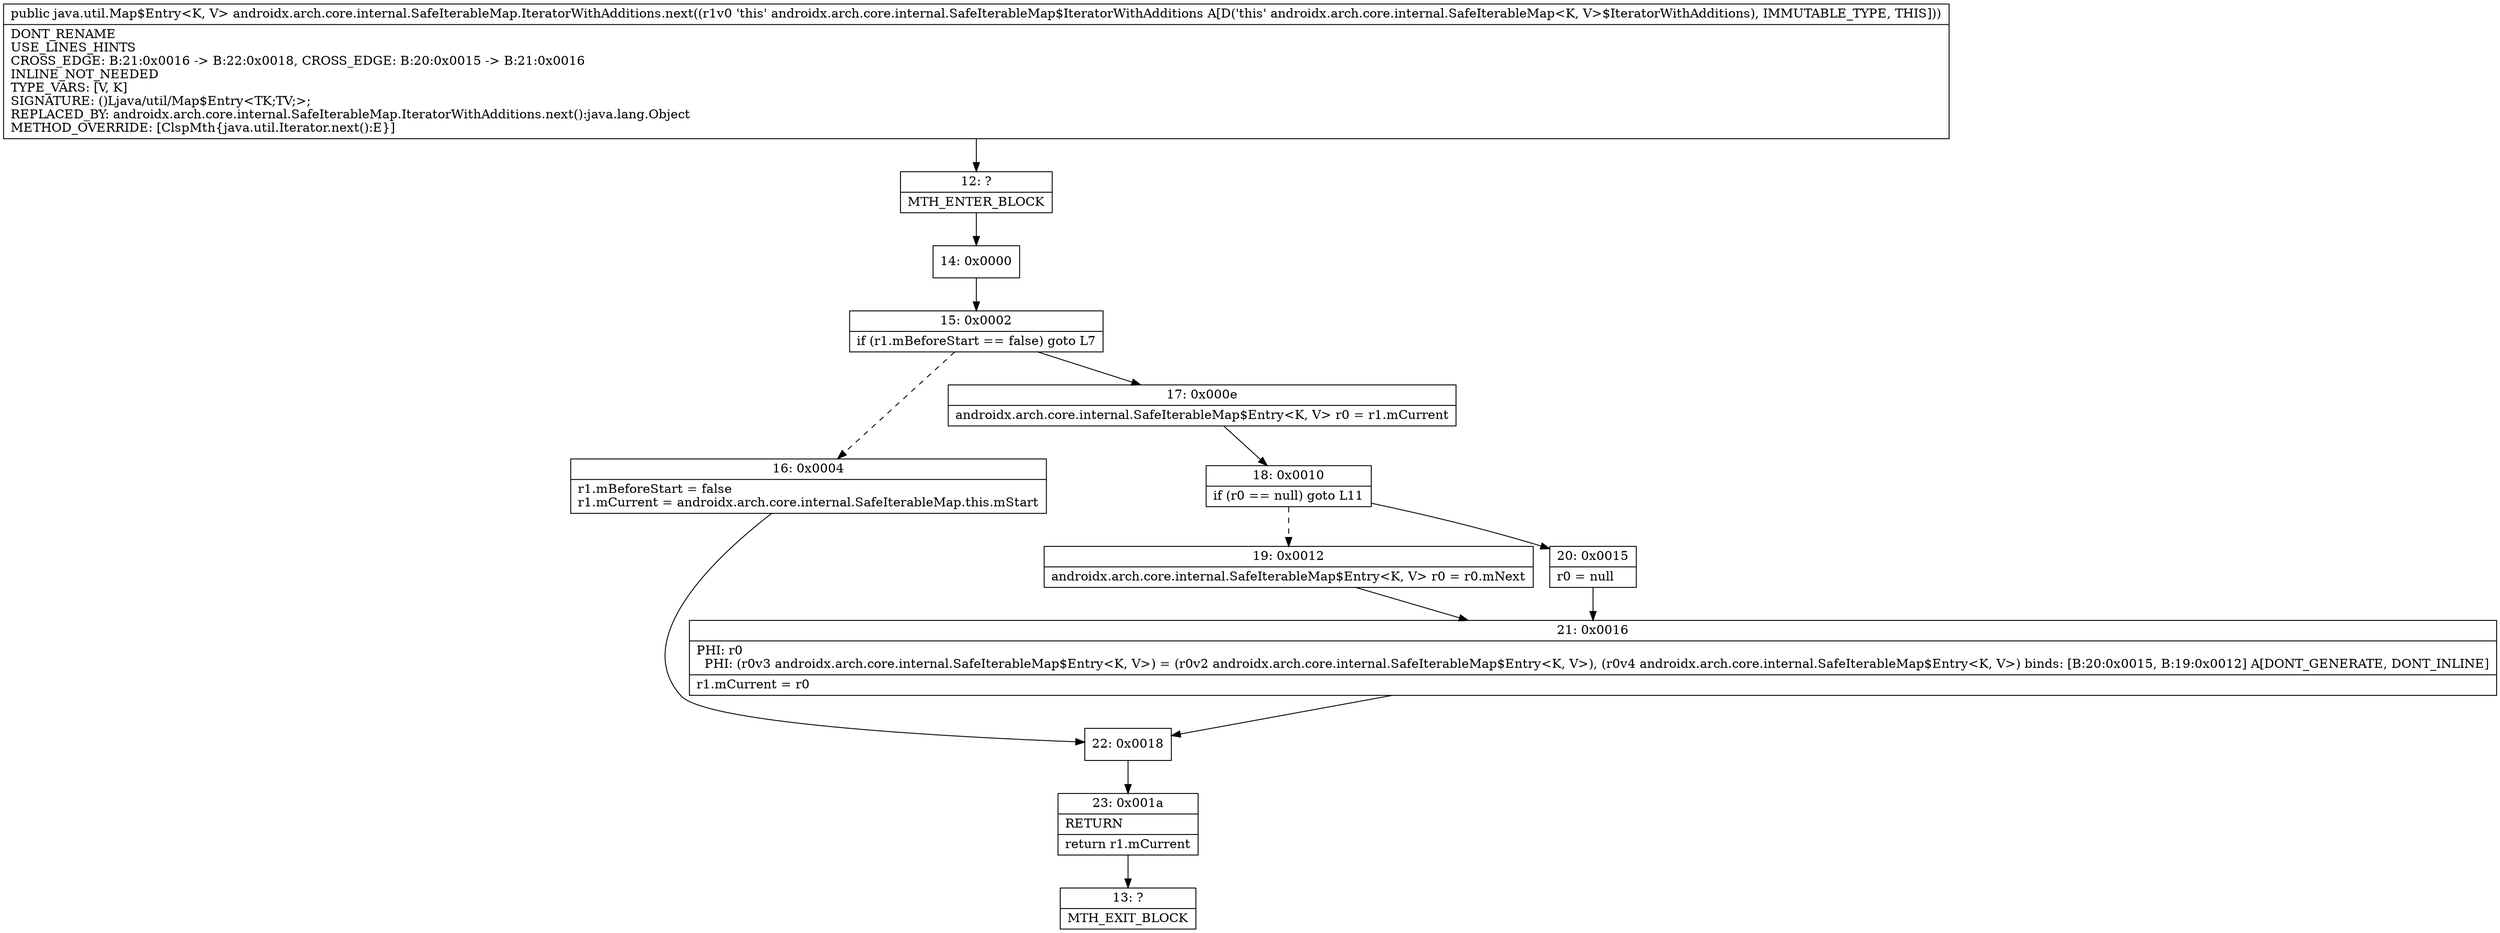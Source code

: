digraph "CFG forandroidx.arch.core.internal.SafeIterableMap.IteratorWithAdditions.next()Ljava\/util\/Map$Entry;" {
Node_12 [shape=record,label="{12\:\ ?|MTH_ENTER_BLOCK\l}"];
Node_14 [shape=record,label="{14\:\ 0x0000}"];
Node_15 [shape=record,label="{15\:\ 0x0002|if (r1.mBeforeStart == false) goto L7\l}"];
Node_16 [shape=record,label="{16\:\ 0x0004|r1.mBeforeStart = false\lr1.mCurrent = androidx.arch.core.internal.SafeIterableMap.this.mStart\l}"];
Node_22 [shape=record,label="{22\:\ 0x0018}"];
Node_23 [shape=record,label="{23\:\ 0x001a|RETURN\l|return r1.mCurrent\l}"];
Node_13 [shape=record,label="{13\:\ ?|MTH_EXIT_BLOCK\l}"];
Node_17 [shape=record,label="{17\:\ 0x000e|androidx.arch.core.internal.SafeIterableMap$Entry\<K, V\> r0 = r1.mCurrent\l}"];
Node_18 [shape=record,label="{18\:\ 0x0010|if (r0 == null) goto L11\l}"];
Node_19 [shape=record,label="{19\:\ 0x0012|androidx.arch.core.internal.SafeIterableMap$Entry\<K, V\> r0 = r0.mNext\l}"];
Node_21 [shape=record,label="{21\:\ 0x0016|PHI: r0 \l  PHI: (r0v3 androidx.arch.core.internal.SafeIterableMap$Entry\<K, V\>) = (r0v2 androidx.arch.core.internal.SafeIterableMap$Entry\<K, V\>), (r0v4 androidx.arch.core.internal.SafeIterableMap$Entry\<K, V\>) binds: [B:20:0x0015, B:19:0x0012] A[DONT_GENERATE, DONT_INLINE]\l|r1.mCurrent = r0\l}"];
Node_20 [shape=record,label="{20\:\ 0x0015|r0 = null\l}"];
MethodNode[shape=record,label="{public java.util.Map$Entry\<K, V\> androidx.arch.core.internal.SafeIterableMap.IteratorWithAdditions.next((r1v0 'this' androidx.arch.core.internal.SafeIterableMap$IteratorWithAdditions A[D('this' androidx.arch.core.internal.SafeIterableMap\<K, V\>$IteratorWithAdditions), IMMUTABLE_TYPE, THIS]))  | DONT_RENAME\lUSE_LINES_HINTS\lCROSS_EDGE: B:21:0x0016 \-\> B:22:0x0018, CROSS_EDGE: B:20:0x0015 \-\> B:21:0x0016\lINLINE_NOT_NEEDED\lTYPE_VARS: [V, K]\lSIGNATURE: ()Ljava\/util\/Map$Entry\<TK;TV;\>;\lREPLACED_BY: androidx.arch.core.internal.SafeIterableMap.IteratorWithAdditions.next():java.lang.Object\lMETHOD_OVERRIDE: [ClspMth\{java.util.Iterator.next():E\}]\l}"];
MethodNode -> Node_12;Node_12 -> Node_14;
Node_14 -> Node_15;
Node_15 -> Node_16[style=dashed];
Node_15 -> Node_17;
Node_16 -> Node_22;
Node_22 -> Node_23;
Node_23 -> Node_13;
Node_17 -> Node_18;
Node_18 -> Node_19[style=dashed];
Node_18 -> Node_20;
Node_19 -> Node_21;
Node_21 -> Node_22;
Node_20 -> Node_21;
}

